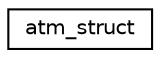 digraph "Graphical Class Hierarchy"
{
  edge [fontname="Helvetica",fontsize="10",labelfontname="Helvetica",labelfontsize="10"];
  node [fontname="Helvetica",fontsize="10",shape=record];
  rankdir="LR";
  Node1 [label="atm_struct",height=0.2,width=0.4,color="black", fillcolor="white", style="filled",URL="$structatm__struct.html"];
}
